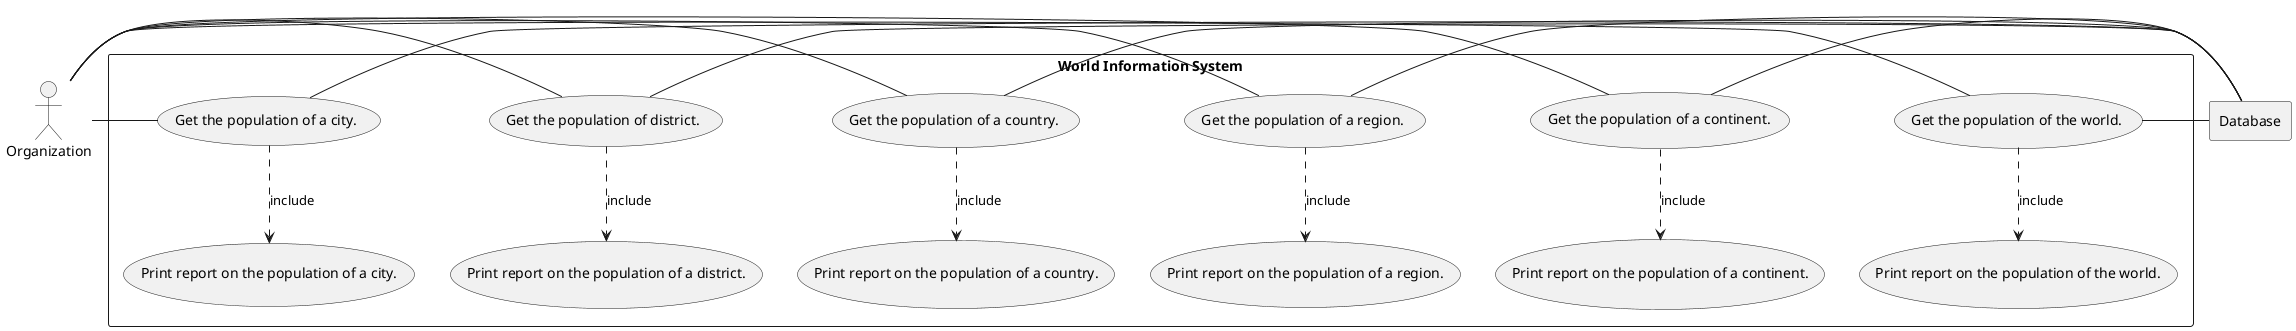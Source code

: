 @startuml

actor Organization as "Organization"

rectangle Database

rectangle "World Information System" {

    usecase UC1 as "Get the population of the world."

    usecase UC2 as "Get the population of a continent."

    usecase UC3 as "Get the population of a region."

    usecase UC4 as "Get the population of a country."

    usecase UC5 as "Get the population of district."

    usecase UC6 as "Get the population of a city."

    usecase UCa as "Print report on the population of the world."

    usecase UCb as "Print report on the population of a continent."

    usecase UCc as "Print report on the population of a region."

    usecase UCd as "Print report on the population of a country."

    usecase UCe as "Print report on the population of a district."

    usecase UCf as "Print report on the population of a city."

    Organization - UC1
    UC1 ..> UCa : include
    UC1 - Database

    Organization - UC2
    UC2 ..> UCb : include
    UC2 - Database

    Organization - UC3
    UC3 ..> UCc : include
    UC3 - Database

    Organization - UC4
    UC4 ..> UCd : include
    UC4 - Database

    Organization - UC5
    UC5 ..> UCe : include
    UC5 - Database

    Organization - UC6
    UC6 ..> UCf : include
    UC6 - Database

}

@enduml